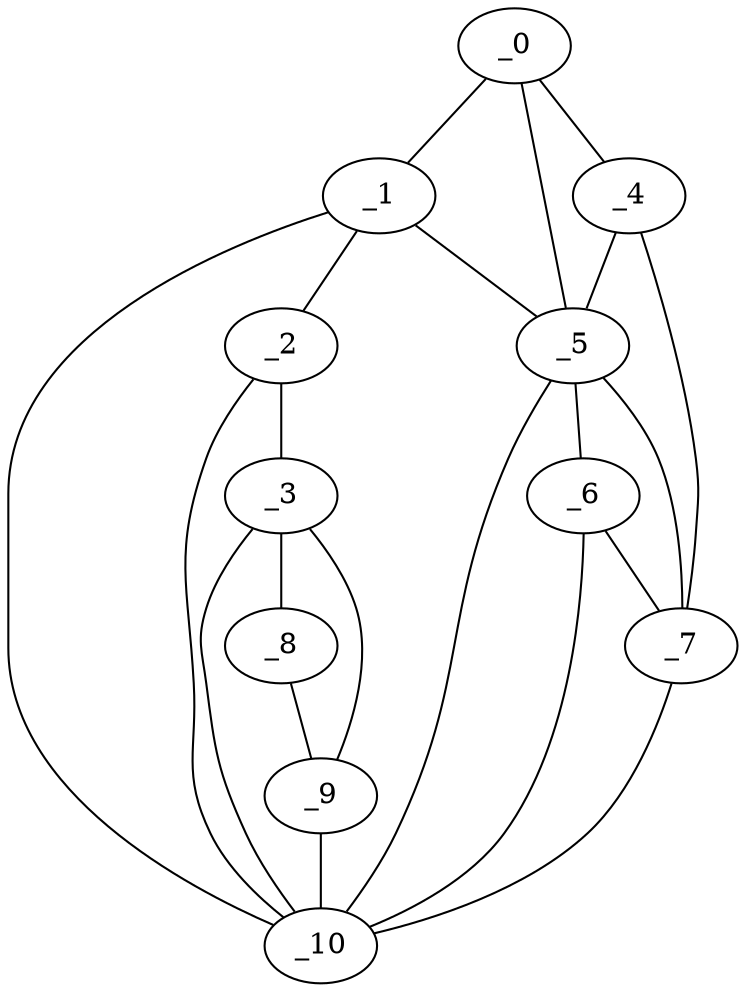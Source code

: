 graph "obj10__280.gxl" {
	_0	 [x=4,
		y=25];
	_1	 [x=71,
		y=4];
	_0 -- _1	 [valence=1];
	_4	 [x=107,
		y=101];
	_0 -- _4	 [valence=1];
	_5	 [x=111,
		y=92];
	_0 -- _5	 [valence=2];
	_2	 [x=85,
		y=5];
	_1 -- _2	 [valence=1];
	_1 -- _5	 [valence=1];
	_10	 [x=124,
		y=58];
	_1 -- _10	 [valence=2];
	_3	 [x=89,
		y=6];
	_2 -- _3	 [valence=1];
	_2 -- _10	 [valence=2];
	_8	 [x=124,
		y=22];
	_3 -- _8	 [valence=1];
	_9	 [x=124,
		y=28];
	_3 -- _9	 [valence=2];
	_3 -- _10	 [valence=2];
	_4 -- _5	 [valence=1];
	_7	 [x=120,
		y=92];
	_4 -- _7	 [valence=1];
	_6	 [x=120,
		y=84];
	_5 -- _6	 [valence=2];
	_5 -- _7	 [valence=2];
	_5 -- _10	 [valence=2];
	_6 -- _7	 [valence=1];
	_6 -- _10	 [valence=2];
	_7 -- _10	 [valence=1];
	_8 -- _9	 [valence=1];
	_9 -- _10	 [valence=1];
}
